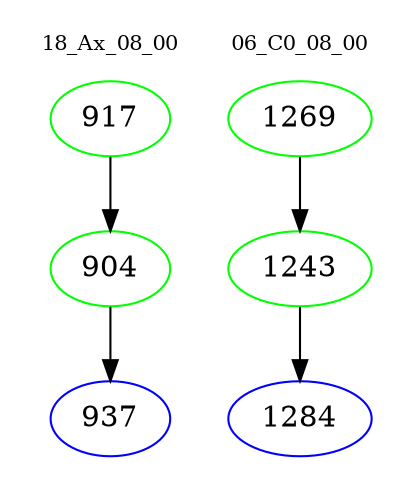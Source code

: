 digraph{
subgraph cluster_0 {
color = white
label = "18_Ax_08_00";
fontsize=10;
T0_917 [label="917", color="green"]
T0_917 -> T0_904 [color="black"]
T0_904 [label="904", color="green"]
T0_904 -> T0_937 [color="black"]
T0_937 [label="937", color="blue"]
}
subgraph cluster_1 {
color = white
label = "06_C0_08_00";
fontsize=10;
T1_1269 [label="1269", color="green"]
T1_1269 -> T1_1243 [color="black"]
T1_1243 [label="1243", color="green"]
T1_1243 -> T1_1284 [color="black"]
T1_1284 [label="1284", color="blue"]
}
}
